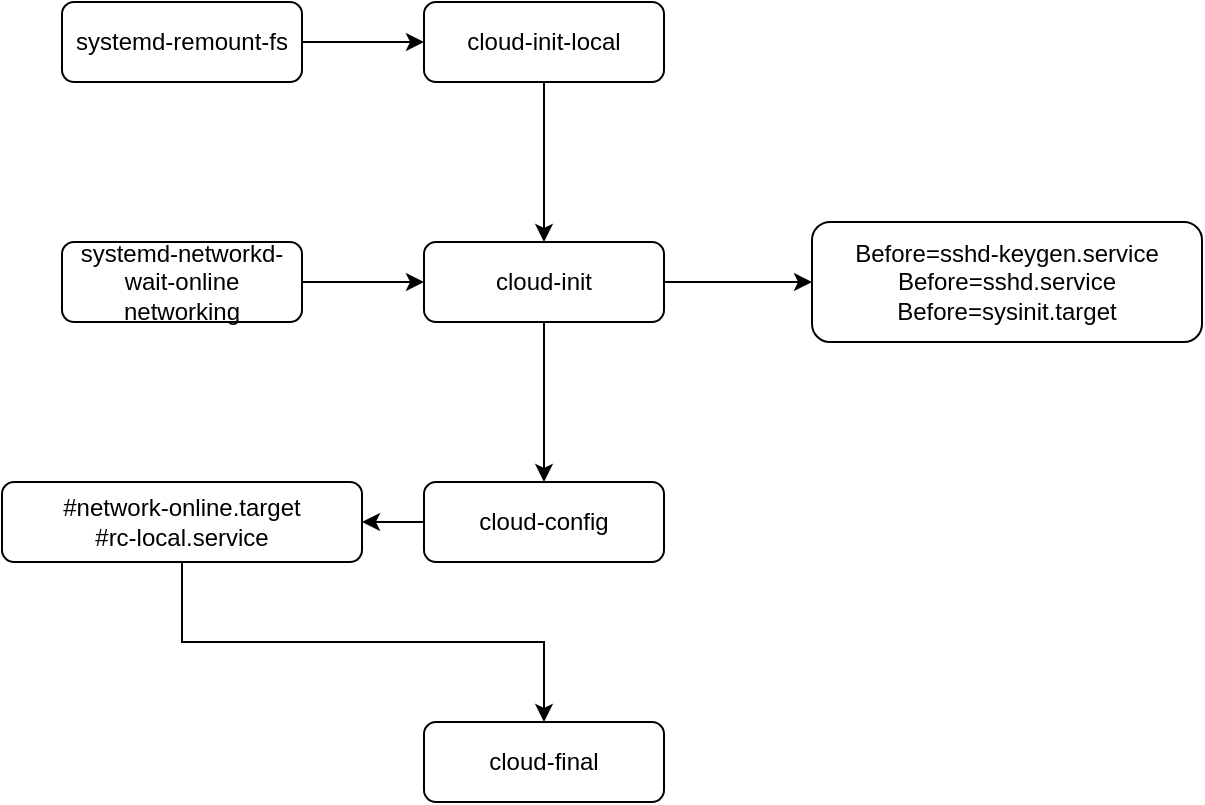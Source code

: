 <mxfile version="14.2.4" type="github">
  <diagram id="C5RBs43oDa-KdzZeNtuy" name="Page-1">
    <mxGraphModel dx="1422" dy="706" grid="1" gridSize="10" guides="1" tooltips="1" connect="1" arrows="1" fold="1" page="1" pageScale="1" pageWidth="827" pageHeight="1169" math="0" shadow="0">
      <root>
        <mxCell id="WIyWlLk6GJQsqaUBKTNV-0" />
        <mxCell id="WIyWlLk6GJQsqaUBKTNV-1" parent="WIyWlLk6GJQsqaUBKTNV-0" />
        <mxCell id="u_LdJ9ugR7kKr22JzUWK-2" value="" style="edgeStyle=orthogonalEdgeStyle;rounded=0;orthogonalLoop=1;jettySize=auto;html=1;" edge="1" parent="WIyWlLk6GJQsqaUBKTNV-1" source="WIyWlLk6GJQsqaUBKTNV-3" target="u_LdJ9ugR7kKr22JzUWK-1">
          <mxGeometry relative="1" as="geometry" />
        </mxCell>
        <mxCell id="WIyWlLk6GJQsqaUBKTNV-3" value="systemd-remount-fs" style="rounded=1;whiteSpace=wrap;html=1;fontSize=12;glass=0;strokeWidth=1;shadow=0;" parent="WIyWlLk6GJQsqaUBKTNV-1" vertex="1">
          <mxGeometry x="110" y="200" width="120" height="40" as="geometry" />
        </mxCell>
        <mxCell id="u_LdJ9ugR7kKr22JzUWK-5" value="" style="edgeStyle=orthogonalEdgeStyle;rounded=0;orthogonalLoop=1;jettySize=auto;html=1;" edge="1" parent="WIyWlLk6GJQsqaUBKTNV-1" source="u_LdJ9ugR7kKr22JzUWK-1" target="u_LdJ9ugR7kKr22JzUWK-4">
          <mxGeometry relative="1" as="geometry" />
        </mxCell>
        <mxCell id="u_LdJ9ugR7kKr22JzUWK-1" value="cloud-init-local" style="rounded=1;whiteSpace=wrap;html=1;fontSize=12;glass=0;strokeWidth=1;shadow=0;" vertex="1" parent="WIyWlLk6GJQsqaUBKTNV-1">
          <mxGeometry x="291" y="200" width="120" height="40" as="geometry" />
        </mxCell>
        <mxCell id="u_LdJ9ugR7kKr22JzUWK-7" value="" style="edgeStyle=orthogonalEdgeStyle;rounded=0;orthogonalLoop=1;jettySize=auto;html=1;" edge="1" parent="WIyWlLk6GJQsqaUBKTNV-1" source="u_LdJ9ugR7kKr22JzUWK-4" target="u_LdJ9ugR7kKr22JzUWK-6">
          <mxGeometry relative="1" as="geometry" />
        </mxCell>
        <mxCell id="u_LdJ9ugR7kKr22JzUWK-18" style="edgeStyle=orthogonalEdgeStyle;rounded=0;orthogonalLoop=1;jettySize=auto;html=1;entryX=0;entryY=0.5;entryDx=0;entryDy=0;" edge="1" parent="WIyWlLk6GJQsqaUBKTNV-1" source="u_LdJ9ugR7kKr22JzUWK-4" target="u_LdJ9ugR7kKr22JzUWK-14">
          <mxGeometry relative="1" as="geometry" />
        </mxCell>
        <mxCell id="u_LdJ9ugR7kKr22JzUWK-4" value="cloud-init" style="rounded=1;whiteSpace=wrap;html=1;fontSize=12;glass=0;strokeWidth=1;shadow=0;" vertex="1" parent="WIyWlLk6GJQsqaUBKTNV-1">
          <mxGeometry x="291" y="320" width="120" height="40" as="geometry" />
        </mxCell>
        <mxCell id="u_LdJ9ugR7kKr22JzUWK-28" style="edgeStyle=orthogonalEdgeStyle;rounded=0;orthogonalLoop=1;jettySize=auto;html=1;exitX=0;exitY=0.5;exitDx=0;exitDy=0;entryX=1;entryY=0.5;entryDx=0;entryDy=0;" edge="1" parent="WIyWlLk6GJQsqaUBKTNV-1" source="u_LdJ9ugR7kKr22JzUWK-6" target="u_LdJ9ugR7kKr22JzUWK-16">
          <mxGeometry relative="1" as="geometry" />
        </mxCell>
        <mxCell id="u_LdJ9ugR7kKr22JzUWK-6" value="cloud-config" style="rounded=1;whiteSpace=wrap;html=1;fontSize=12;glass=0;strokeWidth=1;shadow=0;" vertex="1" parent="WIyWlLk6GJQsqaUBKTNV-1">
          <mxGeometry x="291" y="440" width="120" height="40" as="geometry" />
        </mxCell>
        <mxCell id="u_LdJ9ugR7kKr22JzUWK-8" value="cloud-final" style="rounded=1;whiteSpace=wrap;html=1;fontSize=12;glass=0;strokeWidth=1;shadow=0;" vertex="1" parent="WIyWlLk6GJQsqaUBKTNV-1">
          <mxGeometry x="291" y="560" width="120" height="40" as="geometry" />
        </mxCell>
        <mxCell id="u_LdJ9ugR7kKr22JzUWK-26" style="edgeStyle=orthogonalEdgeStyle;rounded=0;orthogonalLoop=1;jettySize=auto;html=1;exitX=1;exitY=0.5;exitDx=0;exitDy=0;" edge="1" parent="WIyWlLk6GJQsqaUBKTNV-1" source="u_LdJ9ugR7kKr22JzUWK-10" target="u_LdJ9ugR7kKr22JzUWK-4">
          <mxGeometry relative="1" as="geometry" />
        </mxCell>
        <mxCell id="u_LdJ9ugR7kKr22JzUWK-10" value="systemd-networkd-wait-online&lt;br&gt;networking" style="rounded=1;whiteSpace=wrap;html=1;fontSize=12;glass=0;strokeWidth=1;shadow=0;" vertex="1" parent="WIyWlLk6GJQsqaUBKTNV-1">
          <mxGeometry x="110" y="320" width="120" height="40" as="geometry" />
        </mxCell>
        <mxCell id="u_LdJ9ugR7kKr22JzUWK-14" value="&lt;div&gt;&lt;span&gt;	&lt;/span&gt;Before=sshd-keygen.service&lt;/div&gt;&lt;div&gt;&lt;span&gt;	&lt;/span&gt;Before=sshd.service&lt;/div&gt;&lt;div&gt;&lt;span&gt;	&lt;/span&gt;Before=sysinit.target&lt;/div&gt;" style="rounded=1;whiteSpace=wrap;html=1;fontSize=12;glass=0;strokeWidth=1;shadow=0;" vertex="1" parent="WIyWlLk6GJQsqaUBKTNV-1">
          <mxGeometry x="485" y="310" width="195" height="60" as="geometry" />
        </mxCell>
        <mxCell id="u_LdJ9ugR7kKr22JzUWK-27" style="edgeStyle=orthogonalEdgeStyle;rounded=0;orthogonalLoop=1;jettySize=auto;html=1;exitX=0.5;exitY=1;exitDx=0;exitDy=0;entryX=0.5;entryY=0;entryDx=0;entryDy=0;" edge="1" parent="WIyWlLk6GJQsqaUBKTNV-1" source="u_LdJ9ugR7kKr22JzUWK-16" target="u_LdJ9ugR7kKr22JzUWK-8">
          <mxGeometry relative="1" as="geometry" />
        </mxCell>
        <mxCell id="u_LdJ9ugR7kKr22JzUWK-16" value="&lt;div&gt;&lt;span&gt;			&lt;/span&gt;#network-online.target&lt;/div&gt;&lt;div&gt;&lt;span&gt;			&lt;/span&gt;#rc-local.service&lt;/div&gt;" style="rounded=1;whiteSpace=wrap;html=1;fontSize=12;glass=0;strokeWidth=1;shadow=0;" vertex="1" parent="WIyWlLk6GJQsqaUBKTNV-1">
          <mxGeometry x="80" y="440" width="180" height="40" as="geometry" />
        </mxCell>
      </root>
    </mxGraphModel>
  </diagram>
</mxfile>
